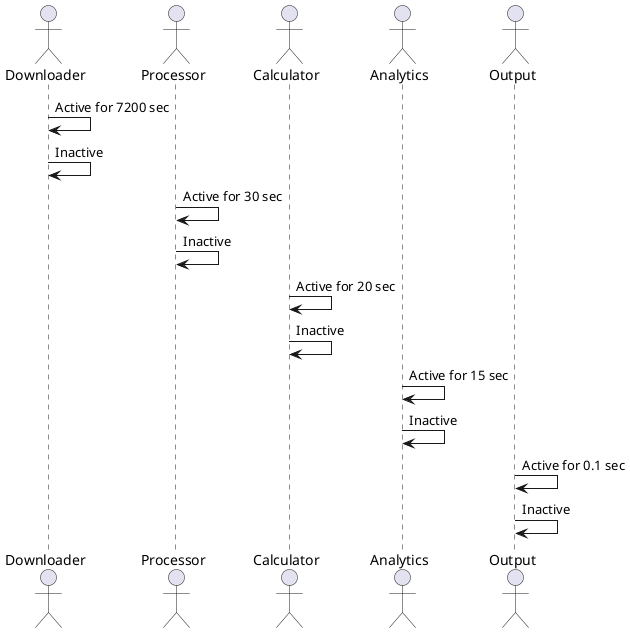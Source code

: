 @startuml
    actor Downloader
    actor Processor
    actor Calculator
    actor Analytics
    actor Output

    Downloader -> Downloader : Active for 7200 sec
    Downloader -> Downloader : Inactive

    Processor -> Processor : Active for 30 sec
    Processor -> Processor : Inactive

    Calculator -> Calculator : Active for 20 sec
    Calculator -> Calculator : Inactive

    Analytics -> Analytics : Active for 15 sec
    Analytics -> Analytics : Inactive

    Output -> Output : Active for 0.1 sec
    Output -> Output : Inactive
@enduml
